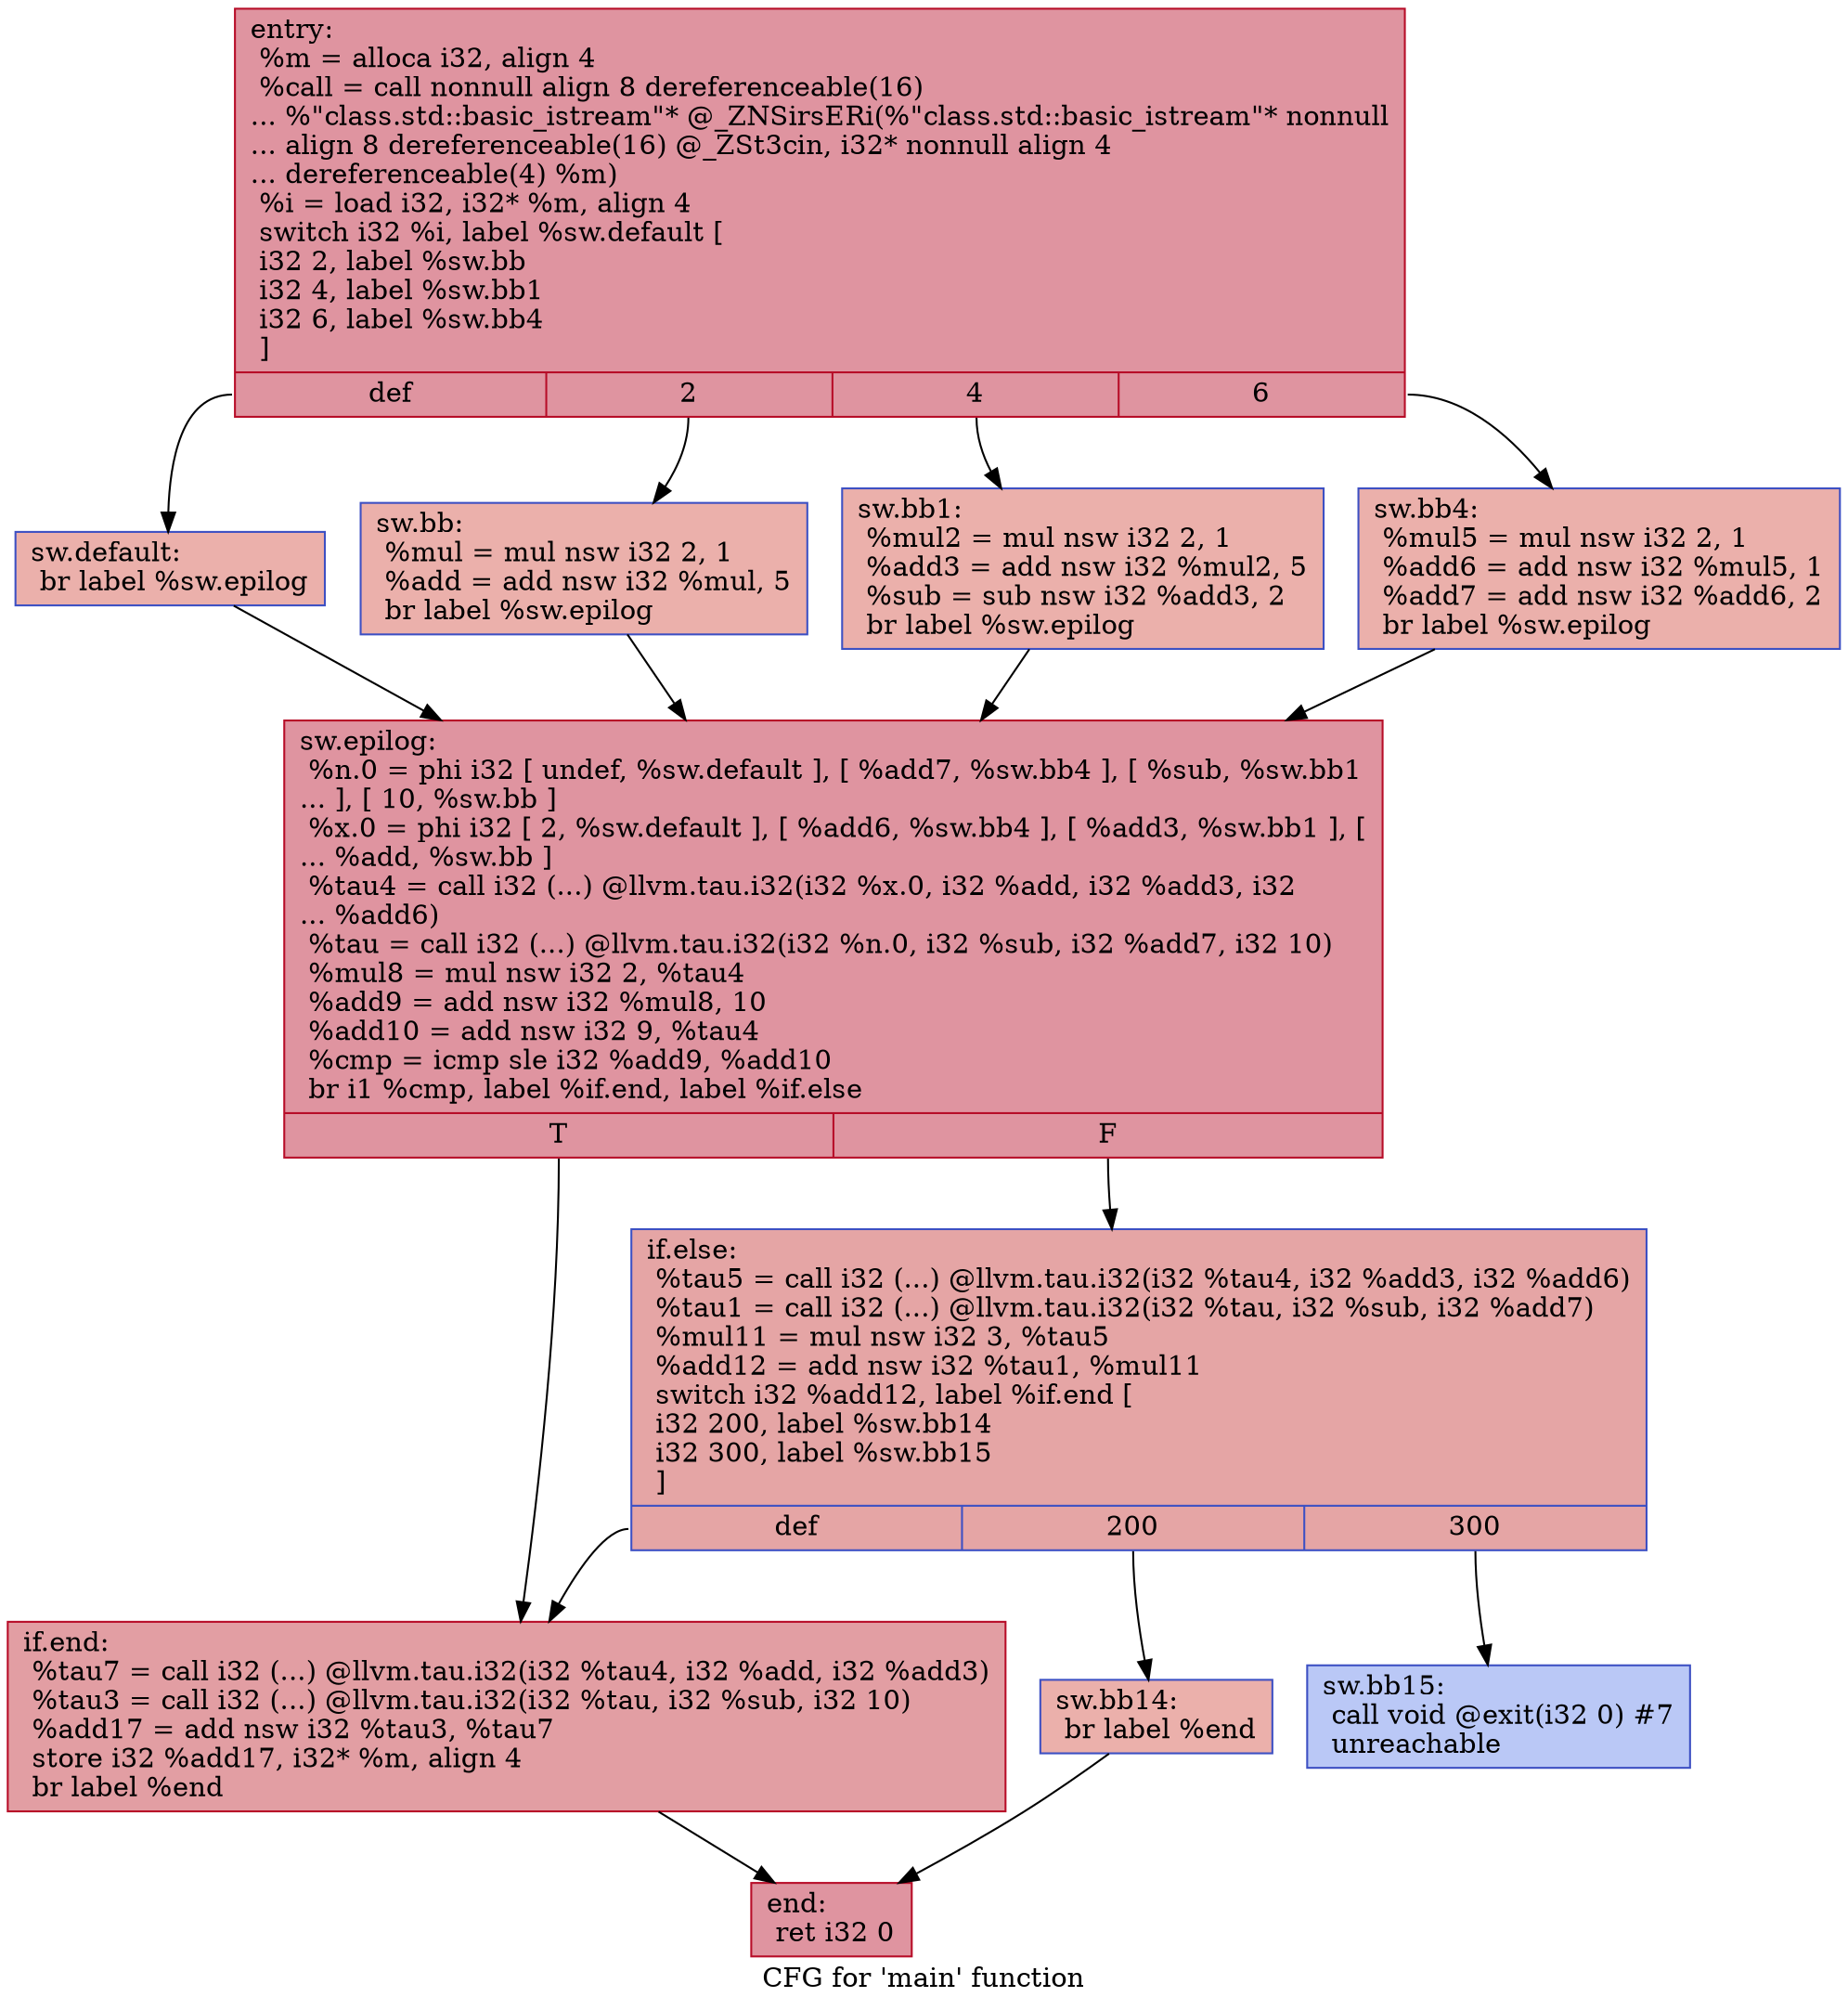 digraph "CFG for 'main' function" {
	label="CFG for 'main' function";

	Node0x55b6dd3a4d00 [shape=record,color="#b70d28ff", style=filled, fillcolor="#b70d2870",label="{entry:\l  %m = alloca i32, align 4\l  %call = call nonnull align 8 dereferenceable(16)\l... %\"class.std::basic_istream\"* @_ZNSirsERi(%\"class.std::basic_istream\"* nonnull\l... align 8 dereferenceable(16) @_ZSt3cin, i32* nonnull align 4\l... dereferenceable(4) %m)\l  %i = load i32, i32* %m, align 4\l  switch i32 %i, label %sw.default [\l    i32 2, label %sw.bb\l    i32 4, label %sw.bb1\l    i32 6, label %sw.bb4\l  ]\l|{<s0>def|<s1>2|<s2>4|<s3>6}}"];
	Node0x55b6dd3a4d00:s0 -> Node0x55b6dd3a5170;
	Node0x55b6dd3a4d00:s1 -> Node0x55b6dd3a5280;
	Node0x55b6dd3a4d00:s2 -> Node0x55b6dd3a5380;
	Node0x55b6dd3a4d00:s3 -> Node0x55b6dd3a5480;
	Node0x55b6dd3a5280 [shape=record,color="#3d50c3ff", style=filled, fillcolor="#d24b4070",label="{sw.bb:                                            \l  %mul = mul nsw i32 2, 1\l  %add = add nsw i32 %mul, 5\l  br label %sw.epilog\l}"];
	Node0x55b6dd3a5280 -> Node0x55b6dd3a5730;
	Node0x55b6dd3a5380 [shape=record,color="#3d50c3ff", style=filled, fillcolor="#d24b4070",label="{sw.bb1:                                           \l  %mul2 = mul nsw i32 2, 1\l  %add3 = add nsw i32 %mul2, 5\l  %sub = sub nsw i32 %add3, 2\l  br label %sw.epilog\l}"];
	Node0x55b6dd3a5380 -> Node0x55b6dd3a5730;
	Node0x55b6dd3a5480 [shape=record,color="#3d50c3ff", style=filled, fillcolor="#d24b4070",label="{sw.bb4:                                           \l  %mul5 = mul nsw i32 2, 1\l  %add6 = add nsw i32 %mul5, 1\l  %add7 = add nsw i32 %add6, 2\l  br label %sw.epilog\l}"];
	Node0x55b6dd3a5480 -> Node0x55b6dd3a5730;
	Node0x55b6dd3a5170 [shape=record,color="#3d50c3ff", style=filled, fillcolor="#d24b4070",label="{sw.default:                                       \l  br label %sw.epilog\l}"];
	Node0x55b6dd3a5170 -> Node0x55b6dd3a5730;
	Node0x55b6dd3a5730 [shape=record,color="#b70d28ff", style=filled, fillcolor="#b70d2870",label="{sw.epilog:                                        \l  %n.0 = phi i32 [ undef, %sw.default ], [ %add7, %sw.bb4 ], [ %sub, %sw.bb1\l... ], [ 10, %sw.bb ]\l  %x.0 = phi i32 [ 2, %sw.default ], [ %add6, %sw.bb4 ], [ %add3, %sw.bb1 ], [\l... %add, %sw.bb ]\l  %tau4 = call i32 (...) @llvm.tau.i32(i32 %x.0, i32 %add, i32 %add3, i32\l... %add6)\l  %tau = call i32 (...) @llvm.tau.i32(i32 %n.0, i32 %sub, i32 %add7, i32 10)\l  %mul8 = mul nsw i32 2, %tau4\l  %add9 = add nsw i32 %mul8, 10\l  %add10 = add nsw i32 9, %tau4\l  %cmp = icmp sle i32 %add9, %add10\l  br i1 %cmp, label %if.end, label %if.else\l|{<s0>T|<s1>F}}"];
	Node0x55b6dd3a5730:s0 -> Node0x55b6dd3a6fb0;
	Node0x55b6dd3a5730:s1 -> Node0x55b6dd3a7020;
	Node0x55b6dd3a7020 [shape=record,color="#3d50c3ff", style=filled, fillcolor="#c5333470",label="{if.else:                                          \l  %tau5 = call i32 (...) @llvm.tau.i32(i32 %tau4, i32 %add3, i32 %add6)\l  %tau1 = call i32 (...) @llvm.tau.i32(i32 %tau, i32 %sub, i32 %add7)\l  %mul11 = mul nsw i32 3, %tau5\l  %add12 = add nsw i32 %tau1, %mul11\l  switch i32 %add12, label %if.end [\l    i32 200, label %sw.bb14\l    i32 300, label %sw.bb15\l  ]\l|{<s0>def|<s1>200|<s2>300}}"];
	Node0x55b6dd3a7020:s0 -> Node0x55b6dd3a6fb0;
	Node0x55b6dd3a7020:s1 -> Node0x55b6dd3a73e0;
	Node0x55b6dd3a7020:s2 -> Node0x55b6dd3a7480;
	Node0x55b6dd3a73e0 [shape=record,color="#3d50c3ff", style=filled, fillcolor="#d24b4070",label="{sw.bb14:                                          \l  br label %end\l}"];
	Node0x55b6dd3a73e0 -> Node0x55b6dd3a7670;
	Node0x55b6dd3a7480 [shape=record,color="#3d50c3ff", style=filled, fillcolor="#6282ea70",label="{sw.bb15:                                          \l  call void @exit(i32 0) #7\l  unreachable\l}"];
	Node0x55b6dd3a6fb0 [shape=record,color="#b70d28ff", style=filled, fillcolor="#be242e70",label="{if.end:                                           \l  %tau7 = call i32 (...) @llvm.tau.i32(i32 %tau4, i32 %add, i32 %add3)\l  %tau3 = call i32 (...) @llvm.tau.i32(i32 %tau, i32 %sub, i32 10)\l  %add17 = add nsw i32 %tau3, %tau7\l  store i32 %add17, i32* %m, align 4\l  br label %end\l}"];
	Node0x55b6dd3a6fb0 -> Node0x55b6dd3a7670;
	Node0x55b6dd3a7670 [shape=record,color="#b70d28ff", style=filled, fillcolor="#b70d2870",label="{end:                                              \l  ret i32 0\l}"];
}
